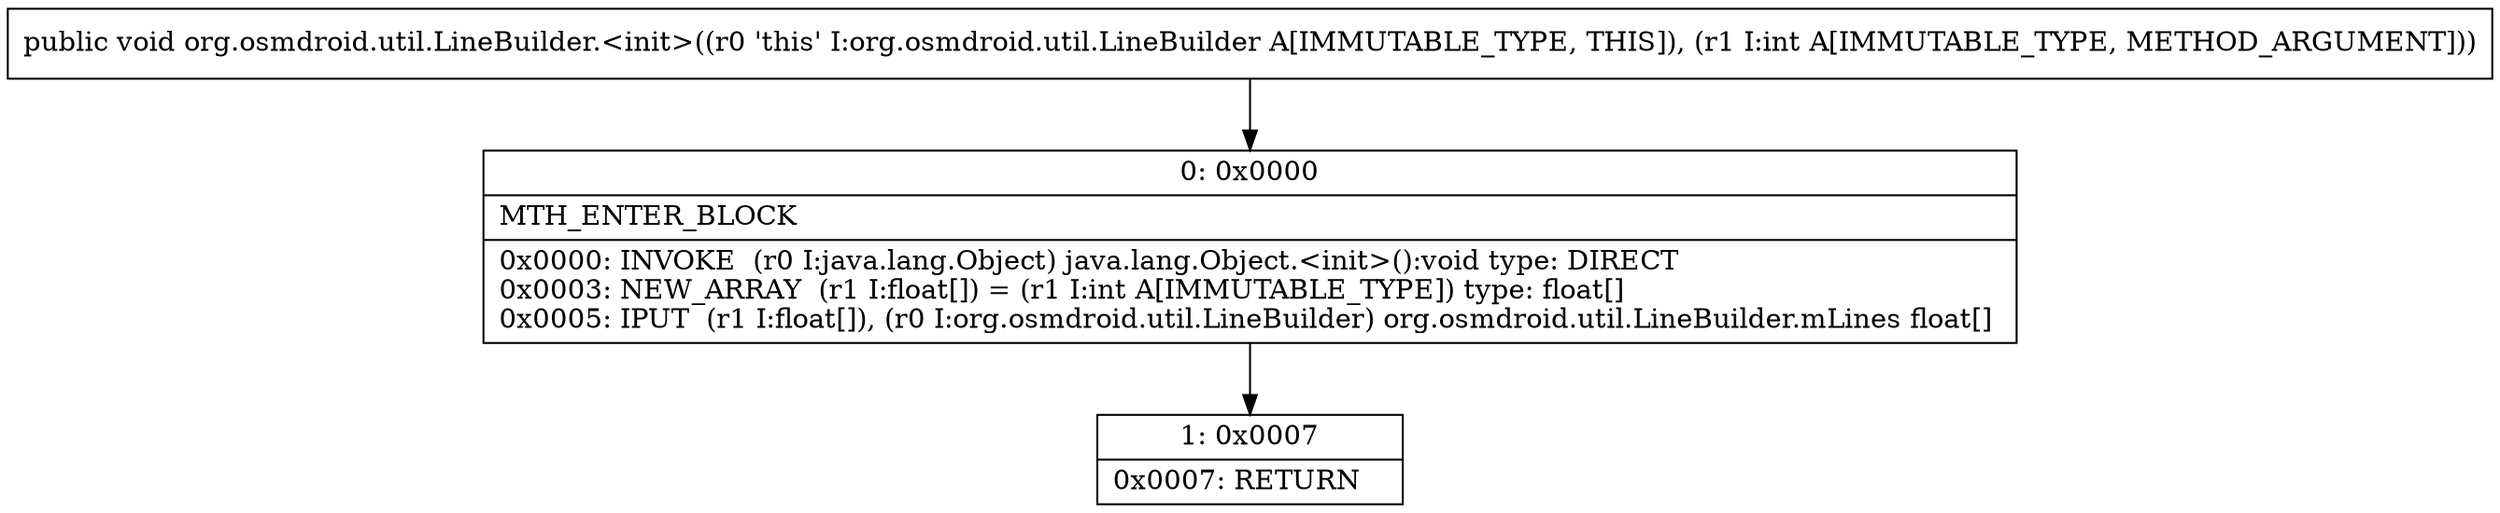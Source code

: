 digraph "CFG fororg.osmdroid.util.LineBuilder.\<init\>(I)V" {
Node_0 [shape=record,label="{0\:\ 0x0000|MTH_ENTER_BLOCK\l|0x0000: INVOKE  (r0 I:java.lang.Object) java.lang.Object.\<init\>():void type: DIRECT \l0x0003: NEW_ARRAY  (r1 I:float[]) = (r1 I:int A[IMMUTABLE_TYPE]) type: float[] \l0x0005: IPUT  (r1 I:float[]), (r0 I:org.osmdroid.util.LineBuilder) org.osmdroid.util.LineBuilder.mLines float[] \l}"];
Node_1 [shape=record,label="{1\:\ 0x0007|0x0007: RETURN   \l}"];
MethodNode[shape=record,label="{public void org.osmdroid.util.LineBuilder.\<init\>((r0 'this' I:org.osmdroid.util.LineBuilder A[IMMUTABLE_TYPE, THIS]), (r1 I:int A[IMMUTABLE_TYPE, METHOD_ARGUMENT])) }"];
MethodNode -> Node_0;
Node_0 -> Node_1;
}

